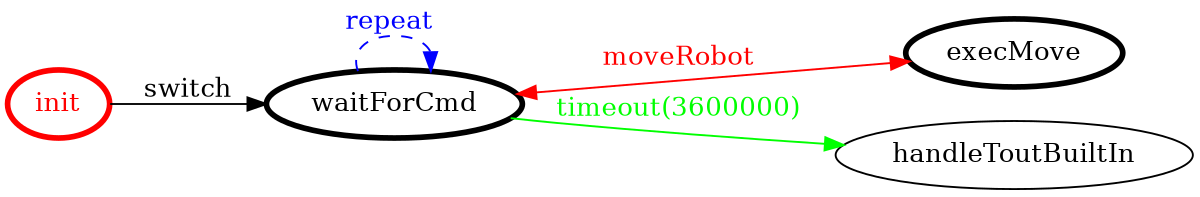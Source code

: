 /*
*
* A GraphViz DOT FSM description 
* Please use a GraphViz visualizer (like http://www.webgraphviz.com)
*  
*/

digraph finite_state_machine {
	rankdir=LR
	size="8,5"
	
	init [ color = red ][ fontcolor = red ][ penwidth = 3 ]
	execMove [ color = black ][ fontcolor = black ][ penwidth = 3 ]
	waitForCmd [ color = black ][ fontcolor = black ][ penwidth = 3 ]
	
	waitForCmd -> handleToutBuiltIn [ label = "timeout(3600000)" ][ color = green ][ fontcolor = green ]
	waitForCmd -> execMove [ label = "moveRobot" ][ color = red ][ fontcolor = red ][ dir = both ]
	init -> waitForCmd [ label = "switch" ][ color = black ][ fontcolor = black ]
	waitForCmd -> waitForCmd [ label = "repeat "][ style = dashed ][ color = blue ][ fontcolor = blue ]
}
